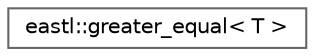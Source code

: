 digraph "类继承关系图"
{
 // LATEX_PDF_SIZE
  bgcolor="transparent";
  edge [fontname=Helvetica,fontsize=10,labelfontname=Helvetica,labelfontsize=10];
  node [fontname=Helvetica,fontsize=10,shape=box,height=0.2,width=0.4];
  rankdir="LR";
  Node0 [id="Node000000",label="eastl::greater_equal\< T \>",height=0.2,width=0.4,color="grey40", fillcolor="white", style="filled",URL="$structeastl_1_1greater__equal.html",tooltip=" "];
}
